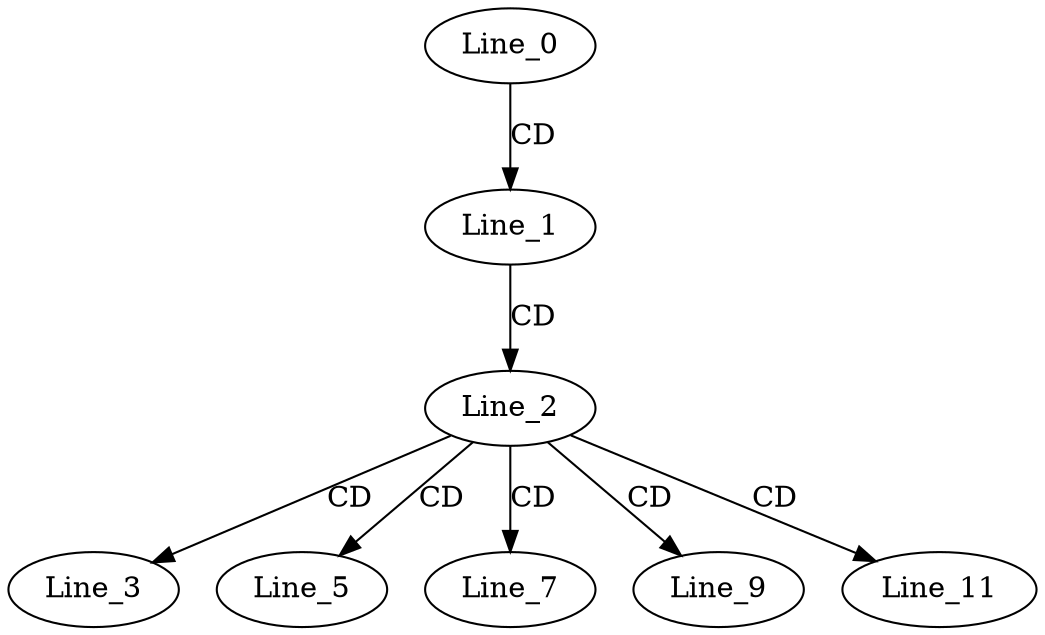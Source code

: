 digraph G {
  Line_0;
  Line_1;
  Line_2;
  Line_3;
  Line_3;
  Line_5;
  Line_5;
  Line_7;
  Line_7;
  Line_9;
  Line_9;
  Line_11;
  Line_11;
  Line_0 -> Line_1 [ label="CD" ];
  Line_1 -> Line_2 [ label="CD" ];
  Line_2 -> Line_3 [ label="CD" ];
  Line_2 -> Line_5 [ label="CD" ];
  Line_2 -> Line_7 [ label="CD" ];
  Line_2 -> Line_9 [ label="CD" ];
  Line_2 -> Line_11 [ label="CD" ];
}

